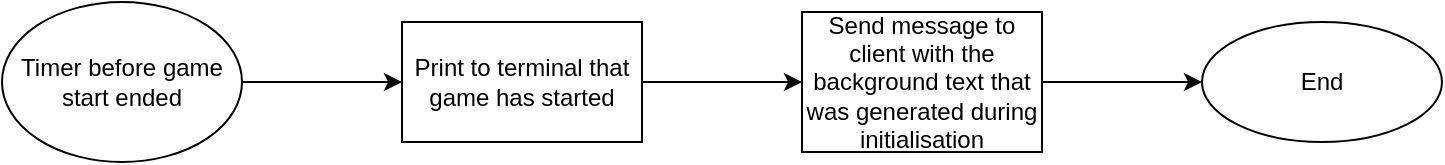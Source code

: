<mxfile version="15.8.7" type="device"><diagram id="C5RBs43oDa-KdzZeNtuy" name="Page-1"><mxGraphModel dx="782" dy="549" grid="1" gridSize="10" guides="1" tooltips="1" connect="1" arrows="1" fold="1" page="1" pageScale="1" pageWidth="827" pageHeight="1169" math="0" shadow="0"><root><mxCell id="WIyWlLk6GJQsqaUBKTNV-0"/><mxCell id="WIyWlLk6GJQsqaUBKTNV-1" parent="WIyWlLk6GJQsqaUBKTNV-0"/><mxCell id="Uzl4B4pb5Ns9vw3_C-Px-2" value="" style="edgeStyle=orthogonalEdgeStyle;rounded=0;orthogonalLoop=1;jettySize=auto;html=1;" edge="1" parent="WIyWlLk6GJQsqaUBKTNV-1" source="Uzl4B4pb5Ns9vw3_C-Px-0" target="Uzl4B4pb5Ns9vw3_C-Px-1"><mxGeometry relative="1" as="geometry"/></mxCell><mxCell id="Uzl4B4pb5Ns9vw3_C-Px-0" value="Timer before game start ended" style="ellipse;whiteSpace=wrap;html=1;" vertex="1" parent="WIyWlLk6GJQsqaUBKTNV-1"><mxGeometry x="120" y="40" width="120" height="80" as="geometry"/></mxCell><mxCell id="Uzl4B4pb5Ns9vw3_C-Px-4" value="" style="edgeStyle=orthogonalEdgeStyle;rounded=0;orthogonalLoop=1;jettySize=auto;html=1;" edge="1" parent="WIyWlLk6GJQsqaUBKTNV-1" source="Uzl4B4pb5Ns9vw3_C-Px-1" target="Uzl4B4pb5Ns9vw3_C-Px-3"><mxGeometry relative="1" as="geometry"/></mxCell><mxCell id="Uzl4B4pb5Ns9vw3_C-Px-1" value="Print to terminal that game has started" style="whiteSpace=wrap;html=1;" vertex="1" parent="WIyWlLk6GJQsqaUBKTNV-1"><mxGeometry x="320" y="50" width="120" height="60" as="geometry"/></mxCell><mxCell id="Uzl4B4pb5Ns9vw3_C-Px-6" value="" style="edgeStyle=orthogonalEdgeStyle;rounded=0;orthogonalLoop=1;jettySize=auto;html=1;" edge="1" parent="WIyWlLk6GJQsqaUBKTNV-1" source="Uzl4B4pb5Ns9vw3_C-Px-3" target="Uzl4B4pb5Ns9vw3_C-Px-5"><mxGeometry relative="1" as="geometry"/></mxCell><mxCell id="Uzl4B4pb5Ns9vw3_C-Px-3" value="Send message to client with the background text that was generated during initialisation" style="whiteSpace=wrap;html=1;" vertex="1" parent="WIyWlLk6GJQsqaUBKTNV-1"><mxGeometry x="520" y="45" width="120" height="70" as="geometry"/></mxCell><mxCell id="Uzl4B4pb5Ns9vw3_C-Px-5" value="End" style="ellipse;whiteSpace=wrap;html=1;" vertex="1" parent="WIyWlLk6GJQsqaUBKTNV-1"><mxGeometry x="720" y="50" width="120" height="60" as="geometry"/></mxCell></root></mxGraphModel></diagram></mxfile>
